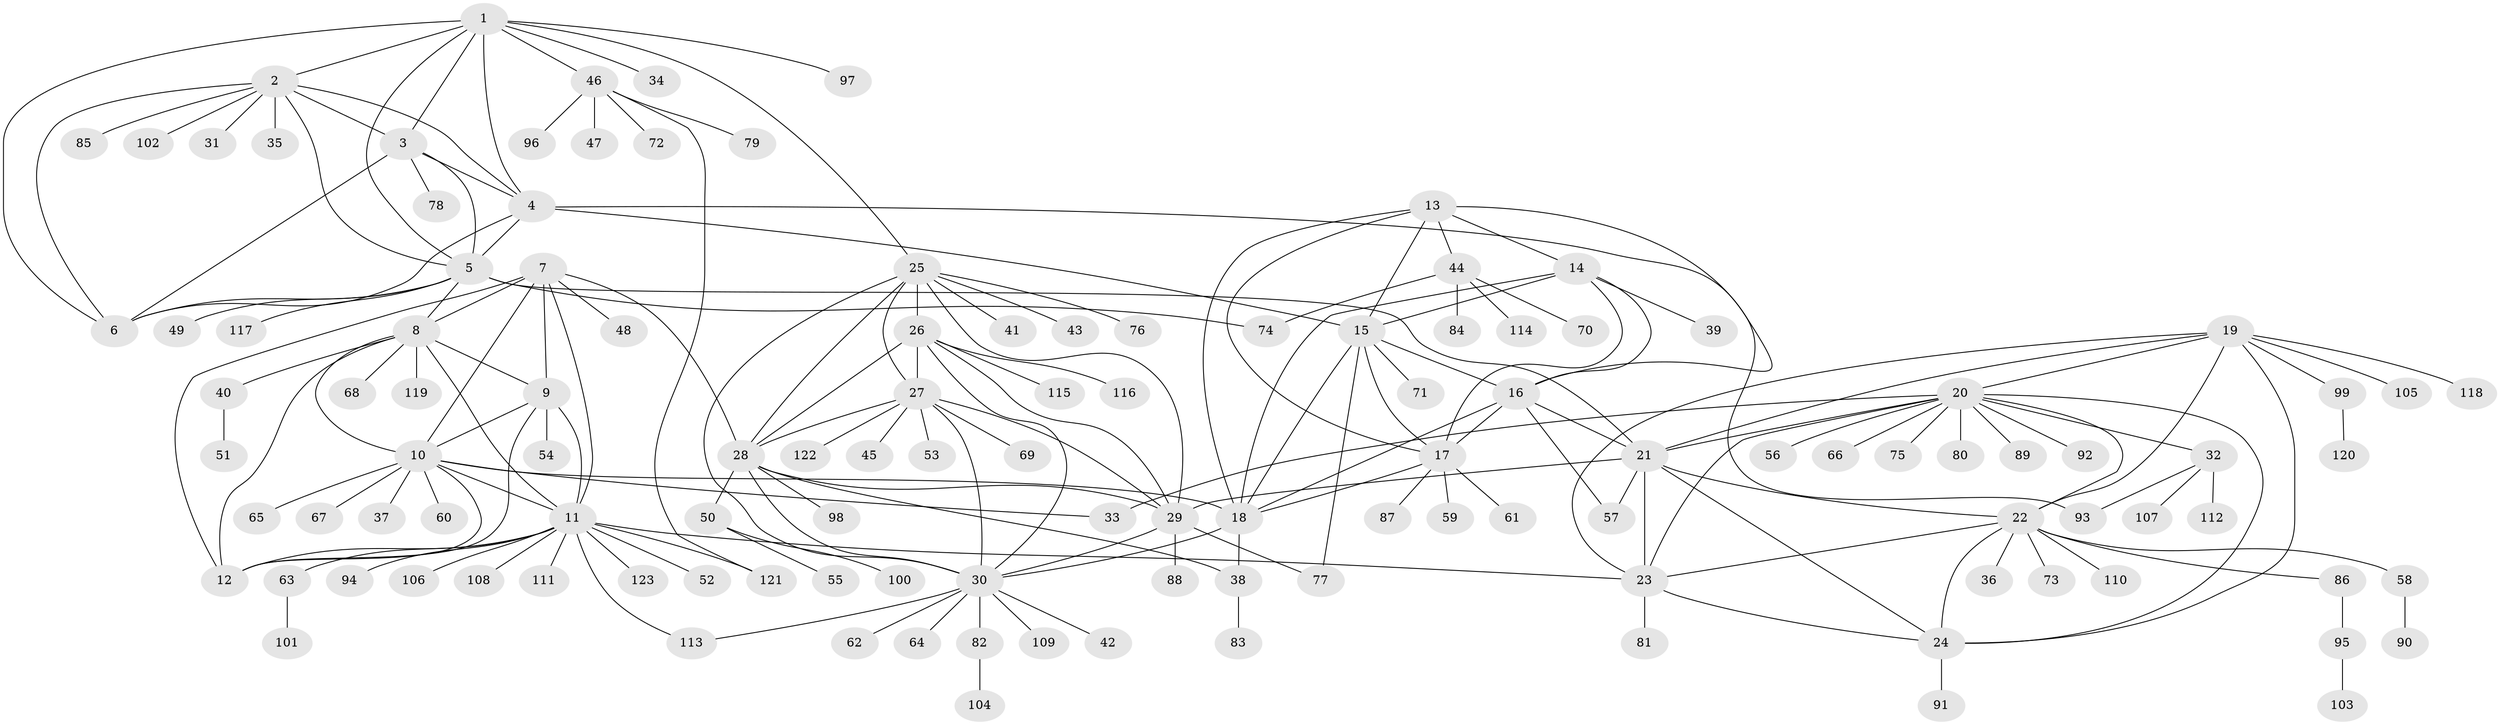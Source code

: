 // coarse degree distribution, {6: 0.043010752688172046, 9: 0.03225806451612903, 4: 0.053763440860215055, 7: 0.053763440860215055, 13: 0.021505376344086023, 11: 0.021505376344086023, 8: 0.010752688172043012, 5: 0.021505376344086023, 1: 0.6344086021505376, 3: 0.010752688172043012, 2: 0.0967741935483871}
// Generated by graph-tools (version 1.1) at 2025/42/03/06/25 10:42:07]
// undirected, 123 vertices, 186 edges
graph export_dot {
graph [start="1"]
  node [color=gray90,style=filled];
  1;
  2;
  3;
  4;
  5;
  6;
  7;
  8;
  9;
  10;
  11;
  12;
  13;
  14;
  15;
  16;
  17;
  18;
  19;
  20;
  21;
  22;
  23;
  24;
  25;
  26;
  27;
  28;
  29;
  30;
  31;
  32;
  33;
  34;
  35;
  36;
  37;
  38;
  39;
  40;
  41;
  42;
  43;
  44;
  45;
  46;
  47;
  48;
  49;
  50;
  51;
  52;
  53;
  54;
  55;
  56;
  57;
  58;
  59;
  60;
  61;
  62;
  63;
  64;
  65;
  66;
  67;
  68;
  69;
  70;
  71;
  72;
  73;
  74;
  75;
  76;
  77;
  78;
  79;
  80;
  81;
  82;
  83;
  84;
  85;
  86;
  87;
  88;
  89;
  90;
  91;
  92;
  93;
  94;
  95;
  96;
  97;
  98;
  99;
  100;
  101;
  102;
  103;
  104;
  105;
  106;
  107;
  108;
  109;
  110;
  111;
  112;
  113;
  114;
  115;
  116;
  117;
  118;
  119;
  120;
  121;
  122;
  123;
  1 -- 2;
  1 -- 3;
  1 -- 4;
  1 -- 5;
  1 -- 6;
  1 -- 25;
  1 -- 34;
  1 -- 46;
  1 -- 97;
  2 -- 3;
  2 -- 4;
  2 -- 5;
  2 -- 6;
  2 -- 31;
  2 -- 35;
  2 -- 85;
  2 -- 102;
  3 -- 4;
  3 -- 5;
  3 -- 6;
  3 -- 78;
  4 -- 5;
  4 -- 6;
  4 -- 15;
  4 -- 93;
  5 -- 6;
  5 -- 8;
  5 -- 21;
  5 -- 49;
  5 -- 74;
  5 -- 117;
  7 -- 8;
  7 -- 9;
  7 -- 10;
  7 -- 11;
  7 -- 12;
  7 -- 28;
  7 -- 48;
  8 -- 9;
  8 -- 10;
  8 -- 11;
  8 -- 12;
  8 -- 40;
  8 -- 68;
  8 -- 119;
  9 -- 10;
  9 -- 11;
  9 -- 12;
  9 -- 54;
  10 -- 11;
  10 -- 12;
  10 -- 18;
  10 -- 33;
  10 -- 37;
  10 -- 60;
  10 -- 65;
  10 -- 67;
  11 -- 12;
  11 -- 23;
  11 -- 52;
  11 -- 63;
  11 -- 94;
  11 -- 106;
  11 -- 108;
  11 -- 111;
  11 -- 113;
  11 -- 121;
  11 -- 123;
  13 -- 14;
  13 -- 15;
  13 -- 16;
  13 -- 17;
  13 -- 18;
  13 -- 44;
  14 -- 15;
  14 -- 16;
  14 -- 17;
  14 -- 18;
  14 -- 39;
  15 -- 16;
  15 -- 17;
  15 -- 18;
  15 -- 71;
  15 -- 77;
  16 -- 17;
  16 -- 18;
  16 -- 21;
  16 -- 57;
  17 -- 18;
  17 -- 59;
  17 -- 61;
  17 -- 87;
  18 -- 30;
  18 -- 38;
  19 -- 20;
  19 -- 21;
  19 -- 22;
  19 -- 23;
  19 -- 24;
  19 -- 99;
  19 -- 105;
  19 -- 118;
  20 -- 21;
  20 -- 22;
  20 -- 23;
  20 -- 24;
  20 -- 32;
  20 -- 33;
  20 -- 56;
  20 -- 66;
  20 -- 75;
  20 -- 80;
  20 -- 89;
  20 -- 92;
  21 -- 22;
  21 -- 23;
  21 -- 24;
  21 -- 29;
  21 -- 57;
  22 -- 23;
  22 -- 24;
  22 -- 36;
  22 -- 58;
  22 -- 73;
  22 -- 86;
  22 -- 110;
  23 -- 24;
  23 -- 81;
  24 -- 91;
  25 -- 26;
  25 -- 27;
  25 -- 28;
  25 -- 29;
  25 -- 30;
  25 -- 41;
  25 -- 43;
  25 -- 76;
  26 -- 27;
  26 -- 28;
  26 -- 29;
  26 -- 30;
  26 -- 115;
  26 -- 116;
  27 -- 28;
  27 -- 29;
  27 -- 30;
  27 -- 45;
  27 -- 53;
  27 -- 69;
  27 -- 122;
  28 -- 29;
  28 -- 30;
  28 -- 38;
  28 -- 50;
  28 -- 98;
  29 -- 30;
  29 -- 77;
  29 -- 88;
  30 -- 42;
  30 -- 62;
  30 -- 64;
  30 -- 82;
  30 -- 109;
  30 -- 113;
  32 -- 93;
  32 -- 107;
  32 -- 112;
  38 -- 83;
  40 -- 51;
  44 -- 70;
  44 -- 74;
  44 -- 84;
  44 -- 114;
  46 -- 47;
  46 -- 72;
  46 -- 79;
  46 -- 96;
  46 -- 121;
  50 -- 55;
  50 -- 100;
  58 -- 90;
  63 -- 101;
  82 -- 104;
  86 -- 95;
  95 -- 103;
  99 -- 120;
}
